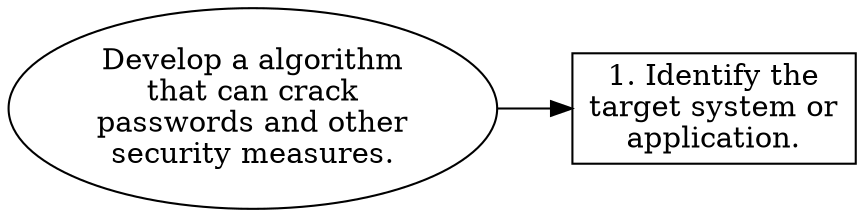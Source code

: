 // Develop a algorithm that can c
digraph {
	dpi=300 rankdir=LR
	goal [label="Develop a algorithm
that can crack
passwords and other
security measures." shape=ellipse]
	step_1 [label="1. Identify the
target system or
application." shape=box]
	goal -> step_1
}
